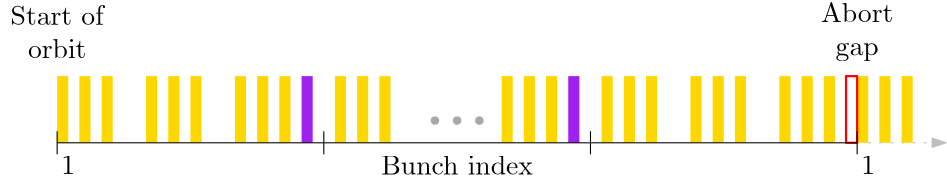 <?xml version="1.0"?>
<!DOCTYPE ipe SYSTEM "ipe.dtd">
<ipe version="70218" creator="Ipe 7.2.28">
<info created="D:20211214225703" modified="D:20240322205730"/>
<ipestyle name="basic">
<symbol name="arrow/arc(spx)">
<path stroke="sym-stroke" fill="sym-stroke" pen="sym-pen">
0 0 m
-1 0.333 l
-1 -0.333 l
h
</path>
</symbol>
<symbol name="arrow/farc(spx)">
<path stroke="sym-stroke" fill="white" pen="sym-pen">
0 0 m
-1 0.333 l
-1 -0.333 l
h
</path>
</symbol>
<symbol name="arrow/ptarc(spx)">
<path stroke="sym-stroke" fill="sym-stroke" pen="sym-pen">
0 0 m
-1 0.333 l
-0.8 0 l
-1 -0.333 l
h
</path>
</symbol>
<symbol name="arrow/fptarc(spx)">
<path stroke="sym-stroke" fill="white" pen="sym-pen">
0 0 m
-1 0.333 l
-0.8 0 l
-1 -0.333 l
h
</path>
</symbol>
<symbol name="mark/circle(sx)" transformations="translations">
<path fill="sym-stroke">
0.6 0 0 0.6 0 0 e
0.4 0 0 0.4 0 0 e
</path>
</symbol>
<symbol name="mark/disk(sx)" transformations="translations">
<path fill="sym-stroke">
0.6 0 0 0.6 0 0 e
</path>
</symbol>
<symbol name="mark/fdisk(sfx)" transformations="translations">
<group>
<path fill="sym-fill">
0.5 0 0 0.5 0 0 e
</path>
<path fill="sym-stroke" fillrule="eofill">
0.6 0 0 0.6 0 0 e
0.4 0 0 0.4 0 0 e
</path>
</group>
</symbol>
<symbol name="mark/box(sx)" transformations="translations">
<path fill="sym-stroke" fillrule="eofill">
-0.6 -0.6 m
0.6 -0.6 l
0.6 0.6 l
-0.6 0.6 l
h
-0.4 -0.4 m
0.4 -0.4 l
0.4 0.4 l
-0.4 0.4 l
h
</path>
</symbol>
<symbol name="mark/square(sx)" transformations="translations">
<path fill="sym-stroke">
-0.6 -0.6 m
0.6 -0.6 l
0.6 0.6 l
-0.6 0.6 l
h
</path>
</symbol>
<symbol name="mark/fsquare(sfx)" transformations="translations">
<group>
<path fill="sym-fill">
-0.5 -0.5 m
0.5 -0.5 l
0.5 0.5 l
-0.5 0.5 l
h
</path>
<path fill="sym-stroke" fillrule="eofill">
-0.6 -0.6 m
0.6 -0.6 l
0.6 0.6 l
-0.6 0.6 l
h
-0.4 -0.4 m
0.4 -0.4 l
0.4 0.4 l
-0.4 0.4 l
h
</path>
</group>
</symbol>
<symbol name="mark/cross(sx)" transformations="translations">
<group>
<path fill="sym-stroke">
-0.43 -0.57 m
0.57 0.43 l
0.43 0.57 l
-0.57 -0.43 l
h
</path>
<path fill="sym-stroke">
-0.43 0.57 m
0.57 -0.43 l
0.43 -0.57 l
-0.57 0.43 l
h
</path>
</group>
</symbol>
<symbol name="arrow/fnormal(spx)">
<path stroke="sym-stroke" fill="white" pen="sym-pen">
0 0 m
-1 0.333 l
-1 -0.333 l
h
</path>
</symbol>
<symbol name="arrow/pointed(spx)">
<path stroke="sym-stroke" fill="sym-stroke" pen="sym-pen">
0 0 m
-1 0.333 l
-0.8 0 l
-1 -0.333 l
h
</path>
</symbol>
<symbol name="arrow/fpointed(spx)">
<path stroke="sym-stroke" fill="white" pen="sym-pen">
0 0 m
-1 0.333 l
-0.8 0 l
-1 -0.333 l
h
</path>
</symbol>
<symbol name="arrow/linear(spx)">
<path stroke="sym-stroke" pen="sym-pen">
-1 0.333 m
0 0 l
-1 -0.333 l
</path>
</symbol>
<symbol name="arrow/fdouble(spx)">
<path stroke="sym-stroke" fill="white" pen="sym-pen">
0 0 m
-1 0.333 l
-1 -0.333 l
h
-1 0 m
-2 0.333 l
-2 -0.333 l
h
</path>
</symbol>
<symbol name="arrow/double(spx)">
<path stroke="sym-stroke" fill="sym-stroke" pen="sym-pen">
0 0 m
-1 0.333 l
-1 -0.333 l
h
-1 0 m
-2 0.333 l
-2 -0.333 l
h
</path>
</symbol>
<symbol name="arrow/mid-normal(spx)">
<path stroke="sym-stroke" fill="sym-stroke" pen="sym-pen">
0.5 0 m
-0.5 0.333 l
-0.5 -0.333 l
h
</path>
</symbol>
<symbol name="arrow/mid-fnormal(spx)">
<path stroke="sym-stroke" fill="white" pen="sym-pen">
0.5 0 m
-0.5 0.333 l
-0.5 -0.333 l
h
</path>
</symbol>
<symbol name="arrow/mid-pointed(spx)">
<path stroke="sym-stroke" fill="sym-stroke" pen="sym-pen">
0.5 0 m
-0.5 0.333 l
-0.3 0 l
-0.5 -0.333 l
h
</path>
</symbol>
<symbol name="arrow/mid-fpointed(spx)">
<path stroke="sym-stroke" fill="white" pen="sym-pen">
0.5 0 m
-0.5 0.333 l
-0.3 0 l
-0.5 -0.333 l
h
</path>
</symbol>
<symbol name="arrow/mid-double(spx)">
<path stroke="sym-stroke" fill="sym-stroke" pen="sym-pen">
1 0 m
0 0.333 l
0 -0.333 l
h
0 0 m
-1 0.333 l
-1 -0.333 l
h
</path>
</symbol>
<symbol name="arrow/mid-fdouble(spx)">
<path stroke="sym-stroke" fill="white" pen="sym-pen">
1 0 m
0 0.333 l
0 -0.333 l
h
0 0 m
-1 0.333 l
-1 -0.333 l
h
</path>
</symbol>
<anglesize name="22.5 deg" value="22.5"/>
<anglesize name="30 deg" value="30"/>
<anglesize name="45 deg" value="45"/>
<anglesize name="60 deg" value="60"/>
<anglesize name="90 deg" value="90"/>
<arrowsize name="large" value="10"/>
<arrowsize name="small" value="5"/>
<arrowsize name="tiny" value="3"/>
<color name="blue" value="0 0 1"/>
<color name="brown" value="0.647 0.165 0.165"/>
<color name="darkblue" value="0 0 0.545"/>
<color name="darkcyan" value="0 0.545 0.545"/>
<color name="darkgray" value="0.663"/>
<color name="darkgreen" value="0 0.392 0"/>
<color name="darkmagenta" value="0.545 0 0.545"/>
<color name="darkorange" value="1 0.549 0"/>
<color name="darkred" value="0.545 0 0"/>
<color name="gold" value="1 0.843 0"/>
<color name="gray" value="0.745"/>
<color name="green" value="0 1 0"/>
<color name="lightblue" value="0.678 0.847 0.902"/>
<color name="lightcyan" value="0.878 1 1"/>
<color name="lightgray" value="0.827"/>
<color name="lightgreen" value="0.565 0.933 0.565"/>
<color name="lightyellow" value="1 1 0.878"/>
<color name="navy" value="0 0 0.502"/>
<color name="orange" value="1 0.647 0"/>
<color name="pink" value="1 0.753 0.796"/>
<color name="purple" value="0.627 0.125 0.941"/>
<color name="red" value="1 0 0"/>
<color name="seagreen" value="0.18 0.545 0.341"/>
<color name="turquoise" value="0.251 0.878 0.816"/>
<color name="violet" value="0.933 0.51 0.933"/>
<color name="yellow" value="1 1 0"/>
<dashstyle name="dash dot dotted" value="[4 2 1 2 1 2] 0"/>
<dashstyle name="dash dotted" value="[4 2 1 2] 0"/>
<dashstyle name="dashed" value="[4] 0"/>
<dashstyle name="dotted" value="[1 3] 0"/>
<gridsize name="10 pts (~3.5 mm)" value="10"/>
<gridsize name="14 pts (~5 mm)" value="14"/>
<gridsize name="16 pts (~6 mm)" value="16"/>
<gridsize name="20 pts (~7 mm)" value="20"/>
<gridsize name="28 pts (~10 mm)" value="28"/>
<gridsize name="32 pts (~12 mm)" value="32"/>
<gridsize name="4 pts" value="4"/>
<gridsize name="56 pts (~20 mm)" value="56"/>
<gridsize name="8 pts (~3 mm)" value="8"/>
<opacity name="10%" value="0.1"/>
<opacity name="30%" value="0.3"/>
<opacity name="50%" value="0.5"/>
<opacity name="75%" value="0.75"/>
<pen name="fat" value="1.2"/>
<pen name="heavier" value="0.8"/>
<pen name="ultrafat" value="2"/>
<symbolsize name="large" value="5"/>
<symbolsize name="small" value="2"/>
<symbolsize name="tiny" value="1.1"/>
<textsize name="Huge" value="\Huge"/>
<textsize name="LARGE" value="\LARGE"/>
<textsize name="Large" value="\Large"/>
<textsize name="footnote" value="\footnotesize"/>
<textsize name="huge" value="\huge"/>
<textsize name="large" value="\large"/>
<textsize name="small" value="\small"/>
<textsize name="tiny" value="\tiny"/>
<textstyle name="center" begin="\begin{center}" end="\end{center}"/>
<textstyle name="item" begin="\begin{itemize}\item{}" end="\end{itemize}"/>
<textstyle name="itemize" begin="\begin{itemize}" end="\end{itemize}"/>
<tiling name="falling" angle="-60" step="4" width="1"/>
<tiling name="rising" angle="30" step="4" width="1"/>
</ipestyle>
<page>
<layer name="alpha"/>
<view layers="alpha" active="alpha"/>
<path layer="alpha" matrix="1 0 0 1 288 0" fill="gold">
88 736 m
88 760 l
92 760 l
92 736 l
h
</path>
<path matrix="1 0 0 1 288 0" fill="gold">
80 736 m
80 760 l
84 760 l
84 736 l
h
</path>
<path matrix="1 0 0 1 168 0" fill="gold">
88 736 m
88 760 l
92 760 l
92 736 l
h
</path>
<path fill="purple">
168 736 m
168 760 l
172 760 l
172 736 l
h
</path>
<path matrix="1 0 0 1 196 0" stroke="red" pen="heavier">
168 736 m
168 760 l
172 760 l
172 736 l
h
</path>
<path stroke="black" cap="1">
176 740 m
176 732 l
</path>
<path stroke="black" cap="1">
272 740 m
272 732 l
</path>
<path matrix="1 0 0 1 8 16" fill="darkgray">
1.52749 0 0 1.52749 208 728 e
</path>
<path matrix="1 0 0 1 16 16" fill="darkgray">
1.52749 0 0 1.52749 208 728 e
</path>
<path matrix="1 0 0 1 24 16" fill="darkgray">
1.52749 0 0 1.52749 208 728 e
</path>
<path fill="gold">
80 736 m
80 760 l
84 760 l
84 736 l
h
</path>
<path fill="gold">
88 736 m
88 760 l
92 760 l
92 736 l
h
</path>
<path matrix="1 0 0 1 8 0" fill="gold">
88 736 m
88 760 l
92 760 l
92 736 l
h
</path>
<path matrix="1 0 0 1 24 0" fill="gold">
88 736 m
88 760 l
92 760 l
92 736 l
h
</path>
<path matrix="1 0 0 1 32 0" fill="gold">
88 736 m
88 760 l
92 760 l
92 736 l
h
</path>
<path matrix="1 0 0 1 40 0" fill="gold">
88 736 m
88 760 l
92 760 l
92 736 l
h
</path>
<path matrix="1 0 0 1 56 0" fill="gold">
88 736 m
88 760 l
92 760 l
92 736 l
h
</path>
<path matrix="1 0 0 1 64 0" fill="gold">
88 736 m
88 760 l
92 760 l
92 736 l
h
</path>
<path matrix="1 0 0 1 72 0" fill="gold">
88 736 m
88 760 l
92 760 l
92 736 l
h
</path>
<path matrix="1 0 0 1 92 0" fill="gold">
88 736 m
88 760 l
92 760 l
92 736 l
h
</path>
<path matrix="1 0 0 1 100 0" fill="gold">
88 736 m
88 760 l
92 760 l
92 736 l
h
</path>
<path matrix="1 0 0 1 108 0" fill="gold">
88 736 m
88 760 l
92 760 l
92 736 l
h
</path>
<path matrix="1 0 0 1 96 0" fill="purple">
168 736 m
168 760 l
172 760 l
172 736 l
h
</path>
<path matrix="1 0 0 1 188 0" fill="gold">
88 736 m
88 760 l
92 760 l
92 736 l
h
</path>
<path matrix="1 0 0 1 196 0" fill="gold">
88 736 m
88 760 l
92 760 l
92 736 l
h
</path>
<path matrix="1 0 0 1 204 0" fill="gold">
88 736 m
88 760 l
92 760 l
92 736 l
h
</path>
<path matrix="1 0 0 1 220 0" fill="gold">
88 736 m
88 760 l
92 760 l
92 736 l
h
</path>
<path matrix="1 0 0 1 228 0" fill="gold">
88 736 m
88 760 l
92 760 l
92 736 l
h
</path>
<path matrix="1 0 0 1 236 0" fill="gold">
88 736 m
88 760 l
92 760 l
92 736 l
h
</path>
<path matrix="1 0 0 1 252 0" fill="gold">
88 736 m
88 760 l
92 760 l
92 736 l
h
</path>
<path matrix="1 0 0 1 260 0" fill="gold">
88 736 m
88 760 l
92 760 l
92 736 l
h
</path>
<path matrix="1 0 0 1 268 0" fill="gold">
88 736 m
88 760 l
92 760 l
92 736 l
h
</path>
<text matrix="1 0 0 1 12 0" transformations="translations" pos="68 776" stroke="black" type="minipage" width="39.143" height="11.924" depth="6.95" halign="center" valign="center">\center Start of \\
orbit</text>
<text matrix="1 0 0 1 -8 4" transformations="translations" pos="376 772" stroke="black" type="minipage" width="29.58" height="12.891" depth="7.92" halign="center" valign="center">\center Abort\\
gap</text>
<path matrix="1 0 0 1 160 0" fill="gold">
88 736 m
88 760 l
92 760 l
92 736 l
h
</path>
<path matrix="1 0 0 1 152 0" fill="gold">
88 736 m
88 760 l
92 760 l
92 736 l
h
</path>
<path stroke="black">
80 736 m
176 736 l
272 736 l
368 736 l
</path>
<path stroke="gray" dash="dotted" arrow="normal/small">
368 736 m
400 736 l
</path>
<path stroke="black" cap="1" join="1">
368 740 m
368 732 l
</path>
<path stroke="black" cap="1">
80 740 m
80 732 l
</path>
<text matrix="1 0 0 1 0 -4" transformations="translations" pos="84 732" stroke="black" type="label" width="4.981" height="6.42" depth="0" halign="center" valign="center">1</text>
<path matrix="1 0 0 1 296 0" fill="gold">
88 736 m
88 760 l
92 760 l
92 736 l
h
</path>
<text matrix="1 0 0 1 288 -4" transformations="translations" pos="84 732" stroke="black" type="label" width="4.981" height="6.42" depth="0" halign="center" valign="center">1</text>
<text matrix="1 0 0 1 8 4" transformations="translations" pos="216 724" stroke="black" type="label" width="54.656" height="6.918" depth="0" halign="center" valign="center">Bunch index</text>
</page>
</ipe>
